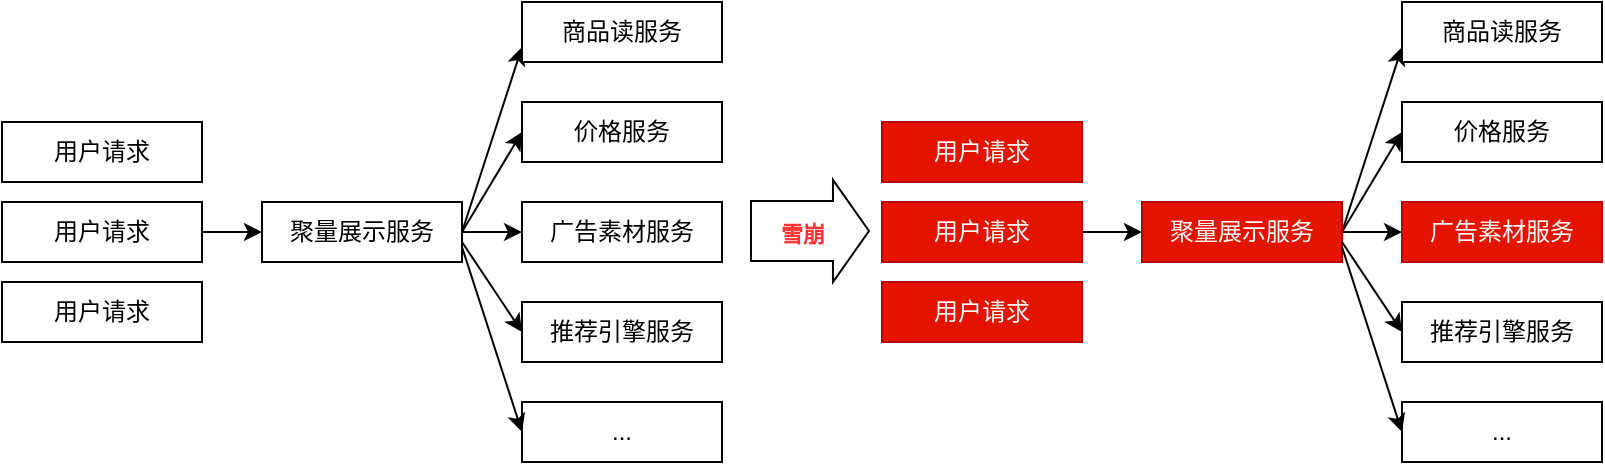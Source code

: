 <mxfile version="20.3.2" type="github">
  <diagram id="sl0b79_tBStEa_tE6Jc8" name="第 1 页">
    <mxGraphModel dx="1360" dy="785" grid="0" gridSize="10" guides="1" tooltips="1" connect="1" arrows="1" fold="1" page="1" pageScale="1" pageWidth="827" pageHeight="1169" math="0" shadow="0">
      <root>
        <mxCell id="0" />
        <mxCell id="1" parent="0" />
        <mxCell id="_Gctvp3CjksQb7wIlpX1-5" value="" style="edgeStyle=orthogonalEdgeStyle;rounded=0;orthogonalLoop=1;jettySize=auto;html=1;" edge="1" parent="1" source="_Gctvp3CjksQb7wIlpX1-1" target="_Gctvp3CjksQb7wIlpX1-2">
          <mxGeometry relative="1" as="geometry" />
        </mxCell>
        <mxCell id="_Gctvp3CjksQb7wIlpX1-1" value="用户请求" style="rounded=0;whiteSpace=wrap;html=1;" vertex="1" parent="1">
          <mxGeometry x="8" y="220" width="100" height="30" as="geometry" />
        </mxCell>
        <mxCell id="_Gctvp3CjksQb7wIlpX1-11" style="rounded=0;orthogonalLoop=1;jettySize=auto;html=1;exitX=1;exitY=0.5;exitDx=0;exitDy=0;entryX=0;entryY=0.75;entryDx=0;entryDy=0;" edge="1" parent="1" source="_Gctvp3CjksQb7wIlpX1-2" target="_Gctvp3CjksQb7wIlpX1-6">
          <mxGeometry relative="1" as="geometry" />
        </mxCell>
        <mxCell id="_Gctvp3CjksQb7wIlpX1-12" style="edgeStyle=none;rounded=0;orthogonalLoop=1;jettySize=auto;html=1;entryX=0;entryY=0.5;entryDx=0;entryDy=0;exitX=1;exitY=0.5;exitDx=0;exitDy=0;" edge="1" parent="1" source="_Gctvp3CjksQb7wIlpX1-2" target="_Gctvp3CjksQb7wIlpX1-7">
          <mxGeometry relative="1" as="geometry" />
        </mxCell>
        <mxCell id="_Gctvp3CjksQb7wIlpX1-13" value="" style="edgeStyle=none;rounded=0;orthogonalLoop=1;jettySize=auto;html=1;exitX=1;exitY=0.5;exitDx=0;exitDy=0;entryX=0;entryY=0.5;entryDx=0;entryDy=0;" edge="1" parent="1" source="_Gctvp3CjksQb7wIlpX1-2" target="_Gctvp3CjksQb7wIlpX1-8">
          <mxGeometry relative="1" as="geometry" />
        </mxCell>
        <mxCell id="_Gctvp3CjksQb7wIlpX1-2" value="聚量展示服务" style="rounded=0;whiteSpace=wrap;html=1;" vertex="1" parent="1">
          <mxGeometry x="138" y="220" width="100" height="30" as="geometry" />
        </mxCell>
        <mxCell id="_Gctvp3CjksQb7wIlpX1-6" value="商品读服务" style="rounded=0;whiteSpace=wrap;html=1;" vertex="1" parent="1">
          <mxGeometry x="268" y="120" width="100" height="30" as="geometry" />
        </mxCell>
        <mxCell id="_Gctvp3CjksQb7wIlpX1-7" value="价格服务" style="rounded=0;whiteSpace=wrap;html=1;" vertex="1" parent="1">
          <mxGeometry x="268" y="170" width="100" height="30" as="geometry" />
        </mxCell>
        <mxCell id="_Gctvp3CjksQb7wIlpX1-8" value="广告素材服务" style="rounded=0;whiteSpace=wrap;html=1;" vertex="1" parent="1">
          <mxGeometry x="268" y="220" width="100" height="30" as="geometry" />
        </mxCell>
        <mxCell id="_Gctvp3CjksQb7wIlpX1-9" value="推荐引擎服务" style="rounded=0;whiteSpace=wrap;html=1;" vertex="1" parent="1">
          <mxGeometry x="268" y="270" width="100" height="30" as="geometry" />
        </mxCell>
        <mxCell id="_Gctvp3CjksQb7wIlpX1-10" value="..." style="rounded=0;whiteSpace=wrap;html=1;" vertex="1" parent="1">
          <mxGeometry x="268" y="320" width="100" height="30" as="geometry" />
        </mxCell>
        <mxCell id="_Gctvp3CjksQb7wIlpX1-14" value="" style="endArrow=classic;html=1;rounded=0;entryX=0;entryY=0.5;entryDx=0;entryDy=0;" edge="1" parent="1" target="_Gctvp3CjksQb7wIlpX1-9">
          <mxGeometry width="50" height="50" relative="1" as="geometry">
            <mxPoint x="238" y="240" as="sourcePoint" />
            <mxPoint x="278" y="280" as="targetPoint" />
          </mxGeometry>
        </mxCell>
        <mxCell id="_Gctvp3CjksQb7wIlpX1-15" value="" style="endArrow=classic;html=1;rounded=0;entryX=0;entryY=0.5;entryDx=0;entryDy=0;exitX=1;exitY=0.75;exitDx=0;exitDy=0;" edge="1" parent="1" source="_Gctvp3CjksQb7wIlpX1-2" target="_Gctvp3CjksQb7wIlpX1-10">
          <mxGeometry width="50" height="50" relative="1" as="geometry">
            <mxPoint x="208" y="350" as="sourcePoint" />
            <mxPoint x="258" y="300" as="targetPoint" />
          </mxGeometry>
        </mxCell>
        <mxCell id="_Gctvp3CjksQb7wIlpX1-16" value="" style="shape=flexArrow;endArrow=classic;html=1;rounded=0;width=30;endSize=5.67;" edge="1" parent="1">
          <mxGeometry width="50" height="50" relative="1" as="geometry">
            <mxPoint x="382" y="234.5" as="sourcePoint" />
            <mxPoint x="442" y="234.5" as="targetPoint" />
          </mxGeometry>
        </mxCell>
        <mxCell id="_Gctvp3CjksQb7wIlpX1-17" value="&lt;font color=&quot;#ff3333&quot;&gt;雪崩&lt;/font&gt;" style="edgeLabel;html=1;align=center;verticalAlign=middle;resizable=0;points=[];fontStyle=1" vertex="1" connectable="0" parent="_Gctvp3CjksQb7wIlpX1-16">
          <mxGeometry x="-0.033" y="-4" relative="1" as="geometry">
            <mxPoint x="-3" y="-3" as="offset" />
          </mxGeometry>
        </mxCell>
        <mxCell id="_Gctvp3CjksQb7wIlpX1-18" value="" style="edgeStyle=orthogonalEdgeStyle;rounded=0;orthogonalLoop=1;jettySize=auto;html=1;" edge="1" parent="1" source="_Gctvp3CjksQb7wIlpX1-19" target="_Gctvp3CjksQb7wIlpX1-23">
          <mxGeometry relative="1" as="geometry" />
        </mxCell>
        <mxCell id="_Gctvp3CjksQb7wIlpX1-19" value="用户请求" style="rounded=0;whiteSpace=wrap;html=1;fillColor=#e51400;fontColor=#ffffff;strokeColor=#B20000;" vertex="1" parent="1">
          <mxGeometry x="448" y="220" width="100" height="30" as="geometry" />
        </mxCell>
        <mxCell id="_Gctvp3CjksQb7wIlpX1-20" style="rounded=0;orthogonalLoop=1;jettySize=auto;html=1;exitX=1;exitY=0.5;exitDx=0;exitDy=0;entryX=0;entryY=0.75;entryDx=0;entryDy=0;" edge="1" parent="1" source="_Gctvp3CjksQb7wIlpX1-23" target="_Gctvp3CjksQb7wIlpX1-24">
          <mxGeometry relative="1" as="geometry" />
        </mxCell>
        <mxCell id="_Gctvp3CjksQb7wIlpX1-21" style="edgeStyle=none;rounded=0;orthogonalLoop=1;jettySize=auto;html=1;entryX=0;entryY=0.5;entryDx=0;entryDy=0;exitX=1;exitY=0.5;exitDx=0;exitDy=0;" edge="1" parent="1" source="_Gctvp3CjksQb7wIlpX1-23" target="_Gctvp3CjksQb7wIlpX1-25">
          <mxGeometry relative="1" as="geometry" />
        </mxCell>
        <mxCell id="_Gctvp3CjksQb7wIlpX1-22" value="" style="edgeStyle=none;rounded=0;orthogonalLoop=1;jettySize=auto;html=1;exitX=1;exitY=0.5;exitDx=0;exitDy=0;entryX=0;entryY=0.5;entryDx=0;entryDy=0;" edge="1" parent="1" source="_Gctvp3CjksQb7wIlpX1-23" target="_Gctvp3CjksQb7wIlpX1-26">
          <mxGeometry relative="1" as="geometry" />
        </mxCell>
        <mxCell id="_Gctvp3CjksQb7wIlpX1-23" value="聚量展示服务" style="rounded=0;whiteSpace=wrap;html=1;fillColor=#e51400;fontColor=#ffffff;strokeColor=#B20000;" vertex="1" parent="1">
          <mxGeometry x="578" y="220" width="100" height="30" as="geometry" />
        </mxCell>
        <mxCell id="_Gctvp3CjksQb7wIlpX1-24" value="商品读服务" style="rounded=0;whiteSpace=wrap;html=1;" vertex="1" parent="1">
          <mxGeometry x="708" y="120" width="100" height="30" as="geometry" />
        </mxCell>
        <mxCell id="_Gctvp3CjksQb7wIlpX1-25" value="价格服务" style="rounded=0;whiteSpace=wrap;html=1;" vertex="1" parent="1">
          <mxGeometry x="708" y="170" width="100" height="30" as="geometry" />
        </mxCell>
        <mxCell id="_Gctvp3CjksQb7wIlpX1-26" value="广告素材服务" style="rounded=0;whiteSpace=wrap;html=1;fillColor=#e51400;fontColor=#ffffff;strokeColor=#B20000;" vertex="1" parent="1">
          <mxGeometry x="708" y="220" width="100" height="30" as="geometry" />
        </mxCell>
        <mxCell id="_Gctvp3CjksQb7wIlpX1-27" value="推荐引擎服务" style="rounded=0;whiteSpace=wrap;html=1;" vertex="1" parent="1">
          <mxGeometry x="708" y="270" width="100" height="30" as="geometry" />
        </mxCell>
        <mxCell id="_Gctvp3CjksQb7wIlpX1-28" value="..." style="rounded=0;whiteSpace=wrap;html=1;" vertex="1" parent="1">
          <mxGeometry x="708" y="320" width="100" height="30" as="geometry" />
        </mxCell>
        <mxCell id="_Gctvp3CjksQb7wIlpX1-29" value="" style="endArrow=classic;html=1;rounded=0;entryX=0;entryY=0.5;entryDx=0;entryDy=0;" edge="1" parent="1" target="_Gctvp3CjksQb7wIlpX1-27">
          <mxGeometry width="50" height="50" relative="1" as="geometry">
            <mxPoint x="678" y="240" as="sourcePoint" />
            <mxPoint x="718" y="280" as="targetPoint" />
          </mxGeometry>
        </mxCell>
        <mxCell id="_Gctvp3CjksQb7wIlpX1-30" value="" style="endArrow=classic;html=1;rounded=0;entryX=0;entryY=0.5;entryDx=0;entryDy=0;exitX=1;exitY=0.75;exitDx=0;exitDy=0;" edge="1" parent="1" source="_Gctvp3CjksQb7wIlpX1-23" target="_Gctvp3CjksQb7wIlpX1-28">
          <mxGeometry width="50" height="50" relative="1" as="geometry">
            <mxPoint x="648" y="350" as="sourcePoint" />
            <mxPoint x="698" y="300" as="targetPoint" />
          </mxGeometry>
        </mxCell>
        <mxCell id="_Gctvp3CjksQb7wIlpX1-31" value="用户请求" style="rounded=0;whiteSpace=wrap;html=1;" vertex="1" parent="1">
          <mxGeometry x="8" y="180" width="100" height="30" as="geometry" />
        </mxCell>
        <mxCell id="_Gctvp3CjksQb7wIlpX1-32" value="用户请求" style="rounded=0;whiteSpace=wrap;html=1;" vertex="1" parent="1">
          <mxGeometry x="8" y="260" width="100" height="30" as="geometry" />
        </mxCell>
        <mxCell id="_Gctvp3CjksQb7wIlpX1-33" value="用户请求" style="rounded=0;whiteSpace=wrap;html=1;fillColor=#e51400;fontColor=#ffffff;strokeColor=#B20000;" vertex="1" parent="1">
          <mxGeometry x="448" y="260" width="100" height="30" as="geometry" />
        </mxCell>
        <mxCell id="_Gctvp3CjksQb7wIlpX1-34" value="用户请求" style="rounded=0;whiteSpace=wrap;html=1;fillColor=#e51400;fontColor=#ffffff;strokeColor=#B20000;" vertex="1" parent="1">
          <mxGeometry x="448" y="180" width="100" height="30" as="geometry" />
        </mxCell>
      </root>
    </mxGraphModel>
  </diagram>
</mxfile>
